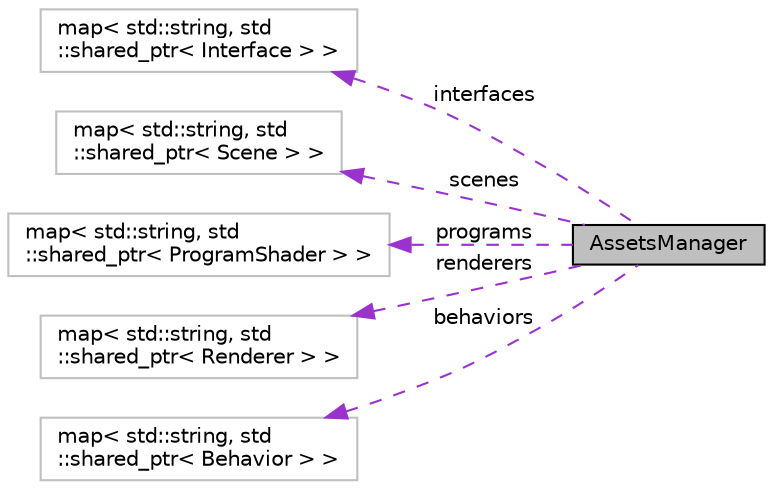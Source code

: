 digraph "AssetsManager"
{
 // INTERACTIVE_SVG=YES
 // LATEX_PDF_SIZE
  edge [fontname="Helvetica",fontsize="10",labelfontname="Helvetica",labelfontsize="10"];
  node [fontname="Helvetica",fontsize="10",shape=record];
  rankdir="LR";
  Node1 [label="AssetsManager",height=0.2,width=0.4,color="black", fillcolor="grey75", style="filled", fontcolor="black",tooltip="This class holds all the assets used by the engine in runtime."];
  Node2 -> Node1 [dir="back",color="darkorchid3",fontsize="10",style="dashed",label=" interfaces" ,fontname="Helvetica"];
  Node2 [label="map\< std::string, std\l::shared_ptr\< Interface \> \>",height=0.2,width=0.4,color="grey75", fillcolor="white", style="filled",tooltip=" "];
  Node3 -> Node1 [dir="back",color="darkorchid3",fontsize="10",style="dashed",label=" scenes" ,fontname="Helvetica"];
  Node3 [label="map\< std::string, std\l::shared_ptr\< Scene \> \>",height=0.2,width=0.4,color="grey75", fillcolor="white", style="filled",tooltip=" "];
  Node4 -> Node1 [dir="back",color="darkorchid3",fontsize="10",style="dashed",label=" programs" ,fontname="Helvetica"];
  Node4 [label="map\< std::string, std\l::shared_ptr\< ProgramShader \> \>",height=0.2,width=0.4,color="grey75", fillcolor="white", style="filled",tooltip=" "];
  Node5 -> Node1 [dir="back",color="darkorchid3",fontsize="10",style="dashed",label=" renderers" ,fontname="Helvetica"];
  Node5 [label="map\< std::string, std\l::shared_ptr\< Renderer \> \>",height=0.2,width=0.4,color="grey75", fillcolor="white", style="filled",tooltip=" "];
  Node6 -> Node1 [dir="back",color="darkorchid3",fontsize="10",style="dashed",label=" behaviors" ,fontname="Helvetica"];
  Node6 [label="map\< std::string, std\l::shared_ptr\< Behavior \> \>",height=0.2,width=0.4,color="grey75", fillcolor="white", style="filled",tooltip=" "];
}
